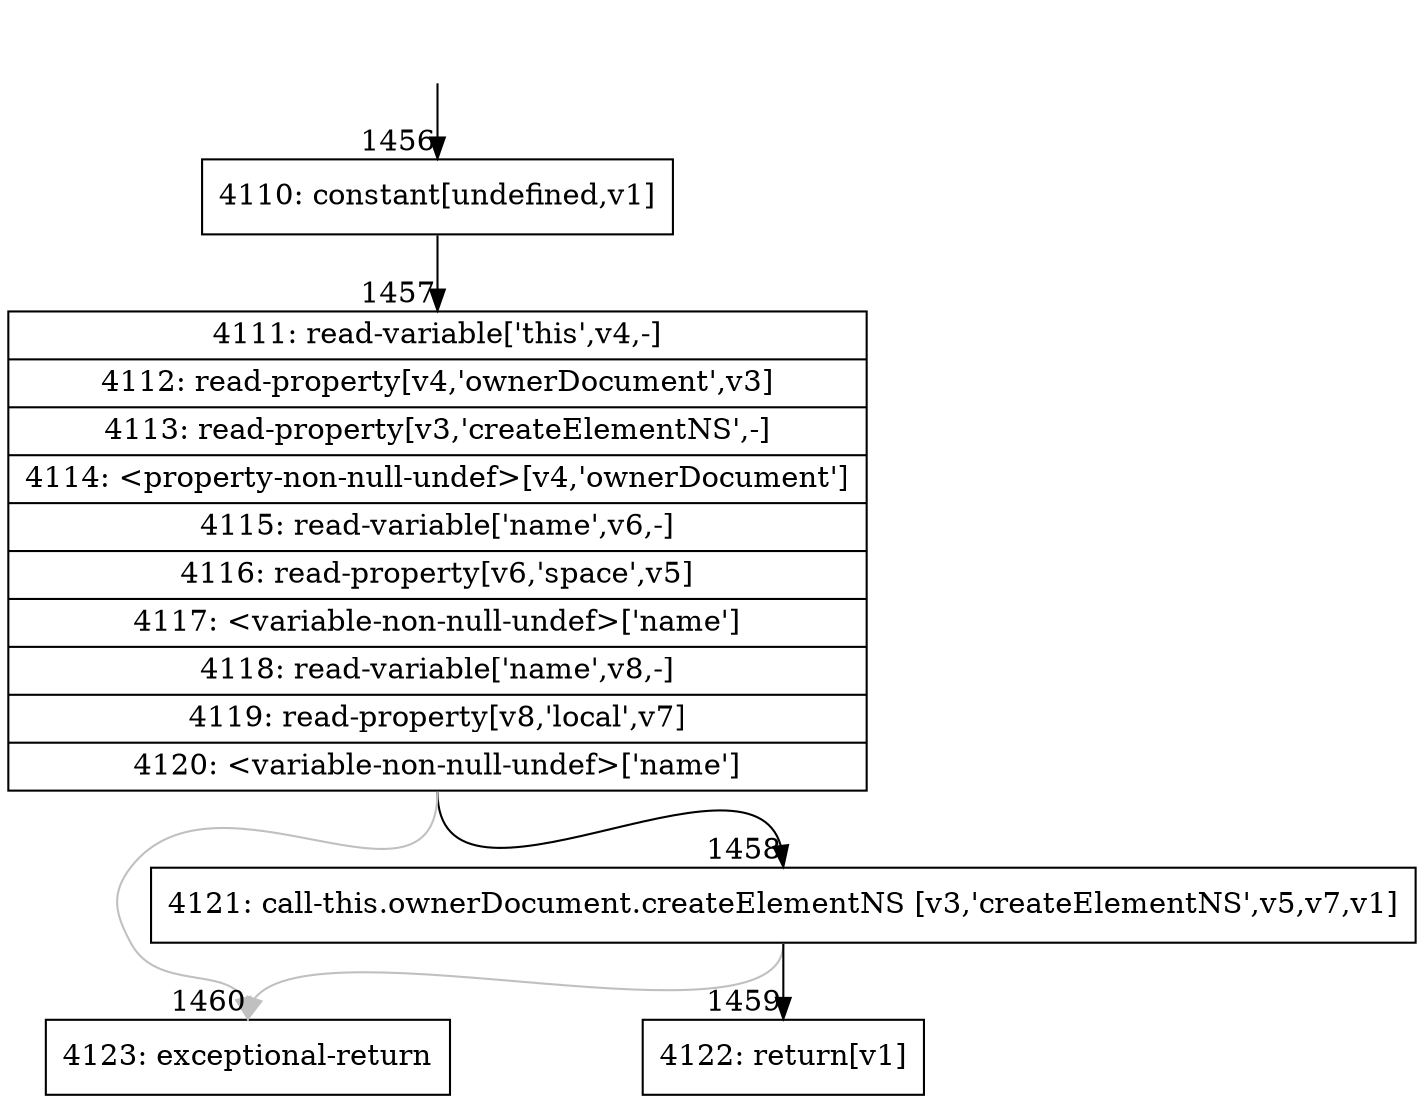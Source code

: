 digraph {
rankdir="TD"
BB_entry146[shape=none,label=""];
BB_entry146 -> BB1456 [tailport=s, headport=n, headlabel="    1456"]
BB1456 [shape=record label="{4110: constant[undefined,v1]}" ] 
BB1456 -> BB1457 [tailport=s, headport=n, headlabel="      1457"]
BB1457 [shape=record label="{4111: read-variable['this',v4,-]|4112: read-property[v4,'ownerDocument',v3]|4113: read-property[v3,'createElementNS',-]|4114: \<property-non-null-undef\>[v4,'ownerDocument']|4115: read-variable['name',v6,-]|4116: read-property[v6,'space',v5]|4117: \<variable-non-null-undef\>['name']|4118: read-variable['name',v8,-]|4119: read-property[v8,'local',v7]|4120: \<variable-non-null-undef\>['name']}" ] 
BB1457 -> BB1458 [tailport=s, headport=n, headlabel="      1458"]
BB1457 -> BB1460 [tailport=s, headport=n, color=gray, headlabel="      1460"]
BB1458 [shape=record label="{4121: call-this.ownerDocument.createElementNS [v3,'createElementNS',v5,v7,v1]}" ] 
BB1458 -> BB1459 [tailport=s, headport=n, headlabel="      1459"]
BB1458 -> BB1460 [tailport=s, headport=n, color=gray]
BB1459 [shape=record label="{4122: return[v1]}" ] 
BB1460 [shape=record label="{4123: exceptional-return}" ] 
//#$~ 814
}
